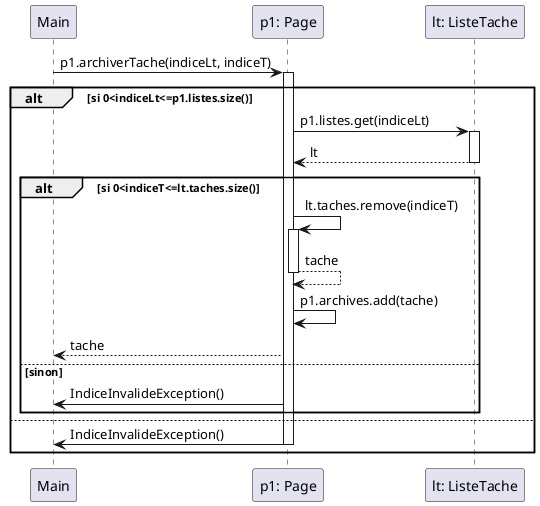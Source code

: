 @startuml

Main -> "p1: Page": p1.archiverTache(indiceLt, indiceT)
activate "p1: Page"

    alt si 0<indiceLt<=p1.listes.size()
        "p1: Page" -> "lt: ListeTache": p1.listes.get(indiceLt)
        activate "lt: ListeTache"
        "lt: ListeTache" --> "p1: Page": lt
        deactivate "lt: ListeTache"

        alt si 0<indiceT<=lt.taches.size()
            "p1: Page" -> "p1: Page": lt.taches.remove(indiceT)
            activate "p1: Page"
            "p1: Page" --> "p1: Page": tache
            deactivate "p1: Page"

            "p1: Page" -> "p1: Page": p1.archives.add(tache)

            "p1: Page" --> Main: tache

        else sinon
            "p1: Page" -> Main: IndiceInvalideException()
        end
    else
        "p1: Page" -> Main: IndiceInvalideException()
        deactivate "p1: Page"
    end

@enduml